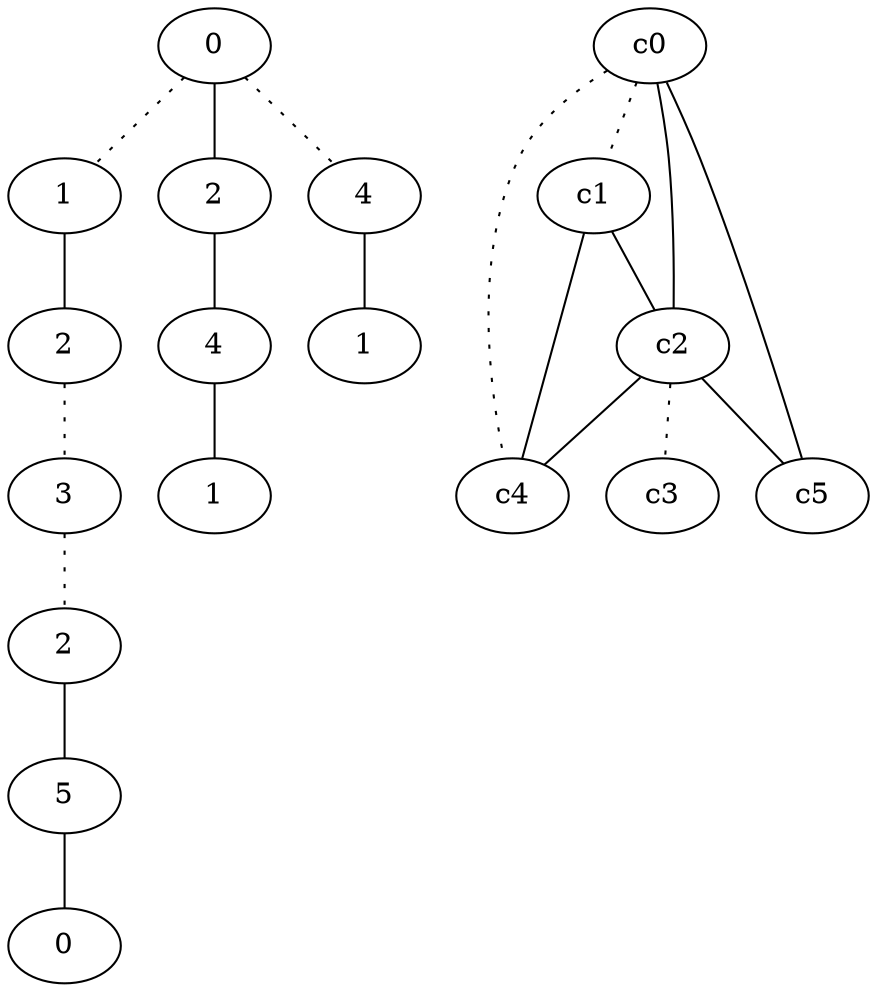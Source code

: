 graph {
a0[label=0];
a1[label=1];
a2[label=2];
a3[label=3];
a4[label=2];
a5[label=5];
a6[label=0];
a7[label=2];
a8[label=4];
a9[label=1];
a10[label=4];
a11[label=1];
a0 -- a1 [style=dotted];
a0 -- a7;
a0 -- a10 [style=dotted];
a1 -- a2;
a2 -- a3 [style=dotted];
a3 -- a4 [style=dotted];
a4 -- a5;
a5 -- a6;
a7 -- a8;
a8 -- a9;
a10 -- a11;
c0 -- c1 [style=dotted];
c0 -- c2;
c0 -- c4 [style=dotted];
c0 -- c5;
c1 -- c2;
c1 -- c4;
c2 -- c3 [style=dotted];
c2 -- c4;
c2 -- c5;
}
